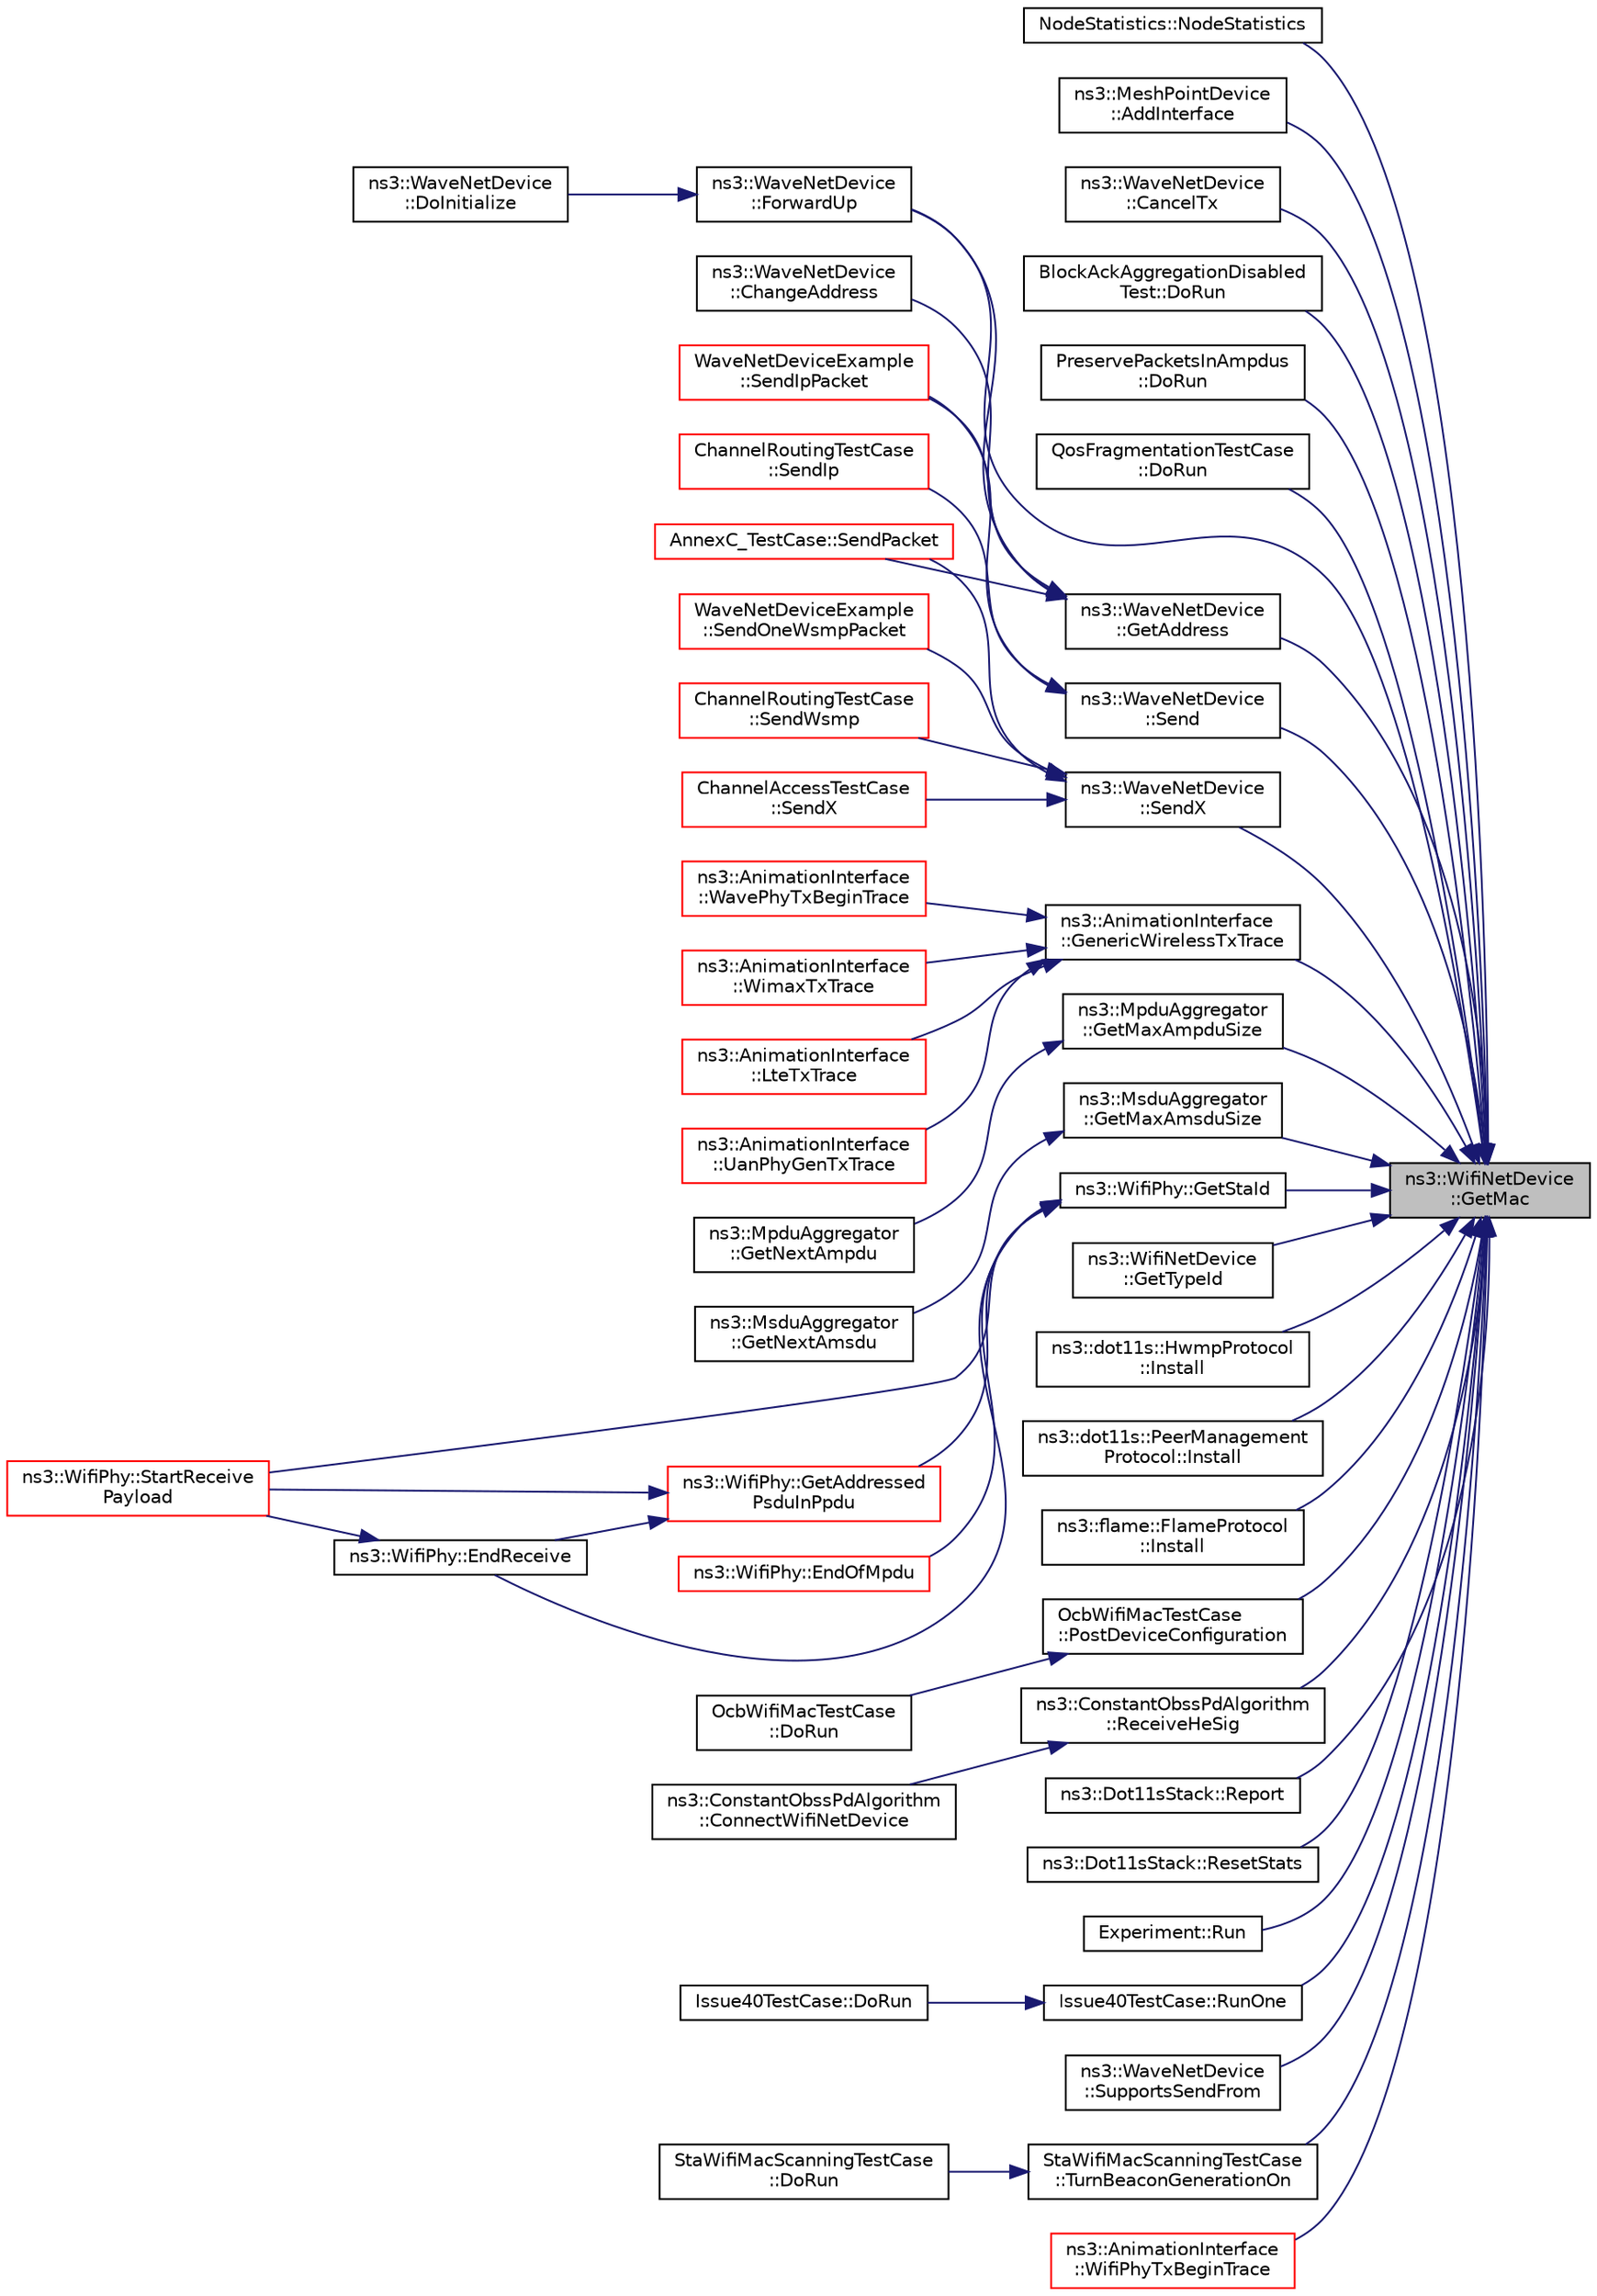 digraph "ns3::WifiNetDevice::GetMac"
{
 // LATEX_PDF_SIZE
  edge [fontname="Helvetica",fontsize="10",labelfontname="Helvetica",labelfontsize="10"];
  node [fontname="Helvetica",fontsize="10",shape=record];
  rankdir="RL";
  Node1 [label="ns3::WifiNetDevice\l::GetMac",height=0.2,width=0.4,color="black", fillcolor="grey75", style="filled", fontcolor="black",tooltip=" "];
  Node1 -> Node2 [dir="back",color="midnightblue",fontsize="10",style="solid",fontname="Helvetica"];
  Node2 [label="NodeStatistics::NodeStatistics",height=0.2,width=0.4,color="black", fillcolor="white", style="filled",URL="$class_node_statistics.html#a5855f42ef20d344b477410a65ad7ce55",tooltip=" "];
  Node1 -> Node3 [dir="back",color="midnightblue",fontsize="10",style="solid",fontname="Helvetica"];
  Node3 [label="ns3::MeshPointDevice\l::AddInterface",height=0.2,width=0.4,color="black", fillcolor="white", style="filled",URL="$classns3_1_1_mesh_point_device.html#a0001ebec0a10fc9cf05dd6da958a7e98",tooltip="Attach new interface to the station."];
  Node1 -> Node4 [dir="back",color="midnightblue",fontsize="10",style="solid",fontname="Helvetica"];
  Node4 [label="ns3::WaveNetDevice\l::CancelTx",height=0.2,width=0.4,color="black", fillcolor="white", style="filled",URL="$classns3_1_1_wave_net_device.html#acba936255c24bbfb833b904a80cf5595",tooltip=" "];
  Node1 -> Node5 [dir="back",color="midnightblue",fontsize="10",style="solid",fontname="Helvetica"];
  Node5 [label="BlockAckAggregationDisabled\lTest::DoRun",height=0.2,width=0.4,color="black", fillcolor="white", style="filled",URL="$class_block_ack_aggregation_disabled_test.html#a8c9854ea317152d3c6bc9b83f981a21c",tooltip="Implementation to actually run this TestCase."];
  Node1 -> Node6 [dir="back",color="midnightblue",fontsize="10",style="solid",fontname="Helvetica"];
  Node6 [label="PreservePacketsInAmpdus\l::DoRun",height=0.2,width=0.4,color="black", fillcolor="white", style="filled",URL="$class_preserve_packets_in_ampdus.html#a38dc259d6a12a8e190f5ceea0235624e",tooltip="Implementation to actually run this TestCase."];
  Node1 -> Node7 [dir="back",color="midnightblue",fontsize="10",style="solid",fontname="Helvetica"];
  Node7 [label="QosFragmentationTestCase\l::DoRun",height=0.2,width=0.4,color="black", fillcolor="white", style="filled",URL="$class_qos_fragmentation_test_case.html#a2478d61cab2625769f26555d4dcb420b",tooltip="Implementation to actually run this TestCase."];
  Node1 -> Node8 [dir="back",color="midnightblue",fontsize="10",style="solid",fontname="Helvetica"];
  Node8 [label="ns3::WaveNetDevice\l::ForwardUp",height=0.2,width=0.4,color="black", fillcolor="white", style="filled",URL="$classns3_1_1_wave_net_device.html#a7f44fa168ffa95d77e3081322bcb36f8",tooltip="Receive a packet from the lower layer and pass the packet up the stack."];
  Node8 -> Node9 [dir="back",color="midnightblue",fontsize="10",style="solid",fontname="Helvetica"];
  Node9 [label="ns3::WaveNetDevice\l::DoInitialize",height=0.2,width=0.4,color="black", fillcolor="white", style="filled",URL="$classns3_1_1_wave_net_device.html#af81a8cce97f26cfc0bfdad5e13fe4777",tooltip="Initialize() implementation."];
  Node1 -> Node10 [dir="back",color="midnightblue",fontsize="10",style="solid",fontname="Helvetica"];
  Node10 [label="ns3::AnimationInterface\l::GenericWirelessTxTrace",height=0.2,width=0.4,color="black", fillcolor="white", style="filled",URL="$classns3_1_1_animation_interface.html#a1a0a1b2f00918cdccb9893f044b73da3",tooltip="Generic wireless transmit trace function."];
  Node10 -> Node11 [dir="back",color="midnightblue",fontsize="10",style="solid",fontname="Helvetica"];
  Node11 [label="ns3::AnimationInterface\l::LteTxTrace",height=0.2,width=0.4,color="red", fillcolor="white", style="filled",URL="$classns3_1_1_animation_interface.html#a4bcc6c6e4eaa0243190e94c74cd4d59e",tooltip="LTE transmit trace function."];
  Node10 -> Node15 [dir="back",color="midnightblue",fontsize="10",style="solid",fontname="Helvetica"];
  Node15 [label="ns3::AnimationInterface\l::UanPhyGenTxTrace",height=0.2,width=0.4,color="red", fillcolor="white", style="filled",URL="$classns3_1_1_animation_interface.html#a7cf0290a1181de6f4614696e5f3ea906",tooltip="UAN Phy gen transmit trace function."];
  Node10 -> Node16 [dir="back",color="midnightblue",fontsize="10",style="solid",fontname="Helvetica"];
  Node16 [label="ns3::AnimationInterface\l::WavePhyTxBeginTrace",height=0.2,width=0.4,color="red", fillcolor="white", style="filled",URL="$classns3_1_1_animation_interface.html#a55d12ba95e0e93941d5912a50ef5c1e4",tooltip="WAVE Phy transmit begin trace function."];
  Node10 -> Node17 [dir="back",color="midnightblue",fontsize="10",style="solid",fontname="Helvetica"];
  Node17 [label="ns3::AnimationInterface\l::WimaxTxTrace",height=0.2,width=0.4,color="red", fillcolor="white", style="filled",URL="$classns3_1_1_animation_interface.html#a11b4be6f8814a0bbeade46fb459c1cb9",tooltip="WIMax transmit trace function."];
  Node1 -> Node18 [dir="back",color="midnightblue",fontsize="10",style="solid",fontname="Helvetica"];
  Node18 [label="ns3::WaveNetDevice\l::GetAddress",height=0.2,width=0.4,color="black", fillcolor="white", style="filled",URL="$classns3_1_1_wave_net_device.html#a0be9ab9c071dc005f5ac815f4ef63033",tooltip=" "];
  Node18 -> Node19 [dir="back",color="midnightblue",fontsize="10",style="solid",fontname="Helvetica"];
  Node19 [label="ns3::WaveNetDevice\l::ChangeAddress",height=0.2,width=0.4,color="black", fillcolor="white", style="filled",URL="$classns3_1_1_wave_net_device.html#a15ea0879945399632f422f41cf9e18cc",tooltip=" "];
  Node18 -> Node8 [dir="back",color="midnightblue",fontsize="10",style="solid",fontname="Helvetica"];
  Node18 -> Node20 [dir="back",color="midnightblue",fontsize="10",style="solid",fontname="Helvetica"];
  Node20 [label="WaveNetDeviceExample\l::SendIpPacket",height=0.2,width=0.4,color="red", fillcolor="white", style="filled",URL="$class_wave_net_device_example.html#a555b10fdbbaa27f47dc1f3487e1dcf0d",tooltip="Send IP packet function."];
  Node18 -> Node22 [dir="back",color="midnightblue",fontsize="10",style="solid",fontname="Helvetica"];
  Node22 [label="AnnexC_TestCase::SendPacket",height=0.2,width=0.4,color="red", fillcolor="white", style="filled",URL="$class_annex_c___test_case.html#a6ad361d48194ad49b3856a12db4d4ea7",tooltip="Send packet function."];
  Node1 -> Node24 [dir="back",color="midnightblue",fontsize="10",style="solid",fontname="Helvetica"];
  Node24 [label="ns3::MpduAggregator\l::GetMaxAmpduSize",height=0.2,width=0.4,color="black", fillcolor="white", style="filled",URL="$classns3_1_1_mpdu_aggregator.html#a84b1f40c9e85e1442380e5b4968b9adb",tooltip="Determine the maximum size for an A-MPDU of the given TID that can be sent to the given receiver when..."];
  Node24 -> Node25 [dir="back",color="midnightblue",fontsize="10",style="solid",fontname="Helvetica"];
  Node25 [label="ns3::MpduAggregator\l::GetNextAmpdu",height=0.2,width=0.4,color="black", fillcolor="white", style="filled",URL="$classns3_1_1_mpdu_aggregator.html#abe47e62b7e26e62857688bf2a1bf537b",tooltip="Attempt to aggregate other MPDUs to the given MPDU, while meeting the following constraints:"];
  Node1 -> Node26 [dir="back",color="midnightblue",fontsize="10",style="solid",fontname="Helvetica"];
  Node26 [label="ns3::MsduAggregator\l::GetMaxAmsduSize",height=0.2,width=0.4,color="black", fillcolor="white", style="filled",URL="$classns3_1_1_msdu_aggregator.html#a0faf4a36c98a0357d291a2cc443055d1",tooltip="Determine the maximum size for an A-MSDU of the given TID that can be sent to the given receiver when..."];
  Node26 -> Node27 [dir="back",color="midnightblue",fontsize="10",style="solid",fontname="Helvetica"];
  Node27 [label="ns3::MsduAggregator\l::GetNextAmsdu",height=0.2,width=0.4,color="black", fillcolor="white", style="filled",URL="$classns3_1_1_msdu_aggregator.html#ad210c7c793b3d86da1b1f63c799c01c6",tooltip="Dequeue MSDUs to be transmitted to a given station and belonging to a given TID from the correspondin..."];
  Node1 -> Node28 [dir="back",color="midnightblue",fontsize="10",style="solid",fontname="Helvetica"];
  Node28 [label="ns3::WifiPhy::GetStaId",height=0.2,width=0.4,color="black", fillcolor="white", style="filled",URL="$classns3_1_1_wifi_phy.html#ae5e29d6ceebf0dd6103b66bfd438cc08",tooltip="Return the STA ID that has been assigned to the station this PHY belongs to."];
  Node28 -> Node29 [dir="back",color="midnightblue",fontsize="10",style="solid",fontname="Helvetica"];
  Node29 [label="ns3::WifiPhy::EndOfMpdu",height=0.2,width=0.4,color="red", fillcolor="white", style="filled",URL="$classns3_1_1_wifi_phy.html#a691d8a123bd6041f4c1533102a2122ef",tooltip="The last symbol of an MPDU in an A-MPDU has arrived."];
  Node28 -> Node56 [dir="back",color="midnightblue",fontsize="10",style="solid",fontname="Helvetica"];
  Node56 [label="ns3::WifiPhy::EndReceive",height=0.2,width=0.4,color="black", fillcolor="white", style="filled",URL="$classns3_1_1_wifi_phy.html#a0528e5f0ded822ff3df47b5146cb0484",tooltip="The last symbol of the PPDU has arrived."];
  Node56 -> Node31 [dir="back",color="midnightblue",fontsize="10",style="solid",fontname="Helvetica"];
  Node31 [label="ns3::WifiPhy::StartReceive\lPayload",height=0.2,width=0.4,color="red", fillcolor="white", style="filled",URL="$classns3_1_1_wifi_phy.html#a613c3092a7f6f1dc2d815a4d2de989fa",tooltip="Start receiving the PSDU (i.e."];
  Node28 -> Node57 [dir="back",color="midnightblue",fontsize="10",style="solid",fontname="Helvetica"];
  Node57 [label="ns3::WifiPhy::GetAddressed\lPsduInPpdu",height=0.2,width=0.4,color="red", fillcolor="white", style="filled",URL="$classns3_1_1_wifi_phy.html#a1f8556187bd0e7680a013cab7dc67346",tooltip="Get the PSDU addressed to that PHY in a PPDU (useful for MU PPDU)."];
  Node57 -> Node56 [dir="back",color="midnightblue",fontsize="10",style="solid",fontname="Helvetica"];
  Node57 -> Node31 [dir="back",color="midnightblue",fontsize="10",style="solid",fontname="Helvetica"];
  Node28 -> Node31 [dir="back",color="midnightblue",fontsize="10",style="solid",fontname="Helvetica"];
  Node1 -> Node61 [dir="back",color="midnightblue",fontsize="10",style="solid",fontname="Helvetica"];
  Node61 [label="ns3::WifiNetDevice\l::GetTypeId",height=0.2,width=0.4,color="black", fillcolor="white", style="filled",URL="$classns3_1_1_wifi_net_device.html#a94194d4a4f27318dd13627ab9d8a2bce",tooltip="Get the type ID."];
  Node1 -> Node62 [dir="back",color="midnightblue",fontsize="10",style="solid",fontname="Helvetica"];
  Node62 [label="ns3::dot11s::HwmpProtocol\l::Install",height=0.2,width=0.4,color="black", fillcolor="white", style="filled",URL="$classns3_1_1dot11s_1_1_hwmp_protocol.html#ab8041a5b50c6ca47ffbcc751032856c3",tooltip="Install HWMP on given mesh point."];
  Node1 -> Node63 [dir="back",color="midnightblue",fontsize="10",style="solid",fontname="Helvetica"];
  Node63 [label="ns3::dot11s::PeerManagement\lProtocol::Install",height=0.2,width=0.4,color="black", fillcolor="white", style="filled",URL="$classns3_1_1dot11s_1_1_peer_management_protocol.html#af2c766d0bee3af07418f1c631e8c1b29",tooltip="Install PMP on given mesh point."];
  Node1 -> Node64 [dir="back",color="midnightblue",fontsize="10",style="solid",fontname="Helvetica"];
  Node64 [label="ns3::flame::FlameProtocol\l::Install",height=0.2,width=0.4,color="black", fillcolor="white", style="filled",URL="$classns3_1_1flame_1_1_flame_protocol.html#a824a540ca72c5a413ce31a2f037a8487",tooltip="Install FLAME on given mesh point."];
  Node1 -> Node65 [dir="back",color="midnightblue",fontsize="10",style="solid",fontname="Helvetica"];
  Node65 [label="OcbWifiMacTestCase\l::PostDeviceConfiguration",height=0.2,width=0.4,color="black", fillcolor="white", style="filled",URL="$class_ocb_wifi_mac_test_case.html#a6b536e2fc476ebf85d4cd0ae7490987c",tooltip="Post device configuration function."];
  Node65 -> Node66 [dir="back",color="midnightblue",fontsize="10",style="solid",fontname="Helvetica"];
  Node66 [label="OcbWifiMacTestCase\l::DoRun",height=0.2,width=0.4,color="black", fillcolor="white", style="filled",URL="$class_ocb_wifi_mac_test_case.html#a730877f90008a4a4e7fd547f964f0f08",tooltip="static-node:0 <-— mobile-node:1"];
  Node1 -> Node67 [dir="back",color="midnightblue",fontsize="10",style="solid",fontname="Helvetica"];
  Node67 [label="ns3::ConstantObssPdAlgorithm\l::ReceiveHeSig",height=0.2,width=0.4,color="black", fillcolor="white", style="filled",URL="$classns3_1_1_constant_obss_pd_algorithm.html#aa1f4f2b2b3a3103fd4921d713ea7bf95",tooltip=" "];
  Node67 -> Node68 [dir="back",color="midnightblue",fontsize="10",style="solid",fontname="Helvetica"];
  Node68 [label="ns3::ConstantObssPdAlgorithm\l::ConnectWifiNetDevice",height=0.2,width=0.4,color="black", fillcolor="white", style="filled",URL="$classns3_1_1_constant_obss_pd_algorithm.html#ac3359d5c45980262b19fd69c5812bce5",tooltip="Connect the WifiNetDevice and setup eventual callbacks."];
  Node1 -> Node69 [dir="back",color="midnightblue",fontsize="10",style="solid",fontname="Helvetica"];
  Node69 [label="ns3::Dot11sStack::Report",height=0.2,width=0.4,color="black", fillcolor="white", style="filled",URL="$classns3_1_1_dot11s_stack.html#ac45262c3694108f597dc345da40d0bf0",tooltip="Iterate through the referenced devices and protocols and print their statistics."];
  Node1 -> Node70 [dir="back",color="midnightblue",fontsize="10",style="solid",fontname="Helvetica"];
  Node70 [label="ns3::Dot11sStack::ResetStats",height=0.2,width=0.4,color="black", fillcolor="white", style="filled",URL="$classns3_1_1_dot11s_stack.html#a1afb810553aad32e1e23756a972b2a13",tooltip="Reset the statistics on the referenced devices and protocols."];
  Node1 -> Node71 [dir="back",color="midnightblue",fontsize="10",style="solid",fontname="Helvetica"];
  Node71 [label="Experiment::Run",height=0.2,width=0.4,color="black", fillcolor="white", style="filled",URL="$class_experiment.html#abad6e932214977891837db4f39a80db5",tooltip=" "];
  Node1 -> Node72 [dir="back",color="midnightblue",fontsize="10",style="solid",fontname="Helvetica"];
  Node72 [label="Issue40TestCase::RunOne",height=0.2,width=0.4,color="black", fillcolor="white", style="filled",URL="$class_issue40_test_case.html#a0be6a572bf0e4326e49d9ebe8f90e0c4",tooltip="Run one function."];
  Node72 -> Node73 [dir="back",color="midnightblue",fontsize="10",style="solid",fontname="Helvetica"];
  Node73 [label="Issue40TestCase::DoRun",height=0.2,width=0.4,color="black", fillcolor="white", style="filled",URL="$class_issue40_test_case.html#aac4e1aa8a045a2dd086283930929d10a",tooltip="Implementation to actually run this TestCase."];
  Node1 -> Node74 [dir="back",color="midnightblue",fontsize="10",style="solid",fontname="Helvetica"];
  Node74 [label="ns3::WaveNetDevice\l::Send",height=0.2,width=0.4,color="black", fillcolor="white", style="filled",URL="$classns3_1_1_wave_net_device.html#a21f1928cbc917375a79cb6ed48f4db3e",tooltip=" "];
  Node74 -> Node75 [dir="back",color="midnightblue",fontsize="10",style="solid",fontname="Helvetica"];
  Node75 [label="ChannelRoutingTestCase\l::SendIp",height=0.2,width=0.4,color="red", fillcolor="white", style="filled",URL="$class_channel_routing_test_case.html#a2d9149c5bd4732d6d7d8d768bf3a0da1",tooltip="Send IP-based packets."];
  Node74 -> Node20 [dir="back",color="midnightblue",fontsize="10",style="solid",fontname="Helvetica"];
  Node1 -> Node77 [dir="back",color="midnightblue",fontsize="10",style="solid",fontname="Helvetica"];
  Node77 [label="ns3::WaveNetDevice\l::SendX",height=0.2,width=0.4,color="black", fillcolor="white", style="filled",URL="$classns3_1_1_wave_net_device.html#a99ec2b781006c6011a9667e064843b38",tooltip=" "];
  Node77 -> Node78 [dir="back",color="midnightblue",fontsize="10",style="solid",fontname="Helvetica"];
  Node78 [label="WaveNetDeviceExample\l::SendOneWsmpPacket",height=0.2,width=0.4,color="red", fillcolor="white", style="filled",URL="$class_wave_net_device_example.html#a2dc13b30baad7f9e0a3f23d3dc60557c",tooltip="Send one WSMP packet function."];
  Node77 -> Node22 [dir="back",color="midnightblue",fontsize="10",style="solid",fontname="Helvetica"];
  Node77 -> Node80 [dir="back",color="midnightblue",fontsize="10",style="solid",fontname="Helvetica"];
  Node80 [label="ChannelRoutingTestCase\l::SendWsmp",height=0.2,width=0.4,color="red", fillcolor="white", style="filled",URL="$class_channel_routing_test_case.html#a229a780a8f247ce4c37e164f204fbefe",tooltip="Send WSMP or other packets."];
  Node77 -> Node81 [dir="back",color="midnightblue",fontsize="10",style="solid",fontname="Helvetica"];
  Node81 [label="ChannelAccessTestCase\l::SendX",height=0.2,width=0.4,color="red", fillcolor="white", style="filled",URL="$class_channel_access_test_case.html#a372d321c372c644c86ff355e94704eaf",tooltip="Send X function."];
  Node1 -> Node83 [dir="back",color="midnightblue",fontsize="10",style="solid",fontname="Helvetica"];
  Node83 [label="ns3::WaveNetDevice\l::SupportsSendFrom",height=0.2,width=0.4,color="black", fillcolor="white", style="filled",URL="$classns3_1_1_wave_net_device.html#a9b8097ea0cb36dfcb2cc71449cf9c9d7",tooltip=" "];
  Node1 -> Node84 [dir="back",color="midnightblue",fontsize="10",style="solid",fontname="Helvetica"];
  Node84 [label="StaWifiMacScanningTestCase\l::TurnBeaconGenerationOn",height=0.2,width=0.4,color="black", fillcolor="white", style="filled",URL="$class_sta_wifi_mac_scanning_test_case.html#a3f8b93329666ef0a48ffa85b2b5710f5",tooltip="Turn beacon generation on the AP node."];
  Node84 -> Node85 [dir="back",color="midnightblue",fontsize="10",style="solid",fontname="Helvetica"];
  Node85 [label="StaWifiMacScanningTestCase\l::DoRun",height=0.2,width=0.4,color="black", fillcolor="white", style="filled",URL="$class_sta_wifi_mac_scanning_test_case.html#ad94530d624a785506cde8c8beb130361",tooltip="Implementation to actually run this TestCase."];
  Node1 -> Node86 [dir="back",color="midnightblue",fontsize="10",style="solid",fontname="Helvetica"];
  Node86 [label="ns3::AnimationInterface\l::WifiPhyTxBeginTrace",height=0.2,width=0.4,color="red", fillcolor="white", style="filled",URL="$classns3_1_1_animation_interface.html#a8cb7e4e664b6d5456c5d23f45b7111a9",tooltip="wifi Phy transmit PSDU begin trace function"];
}
